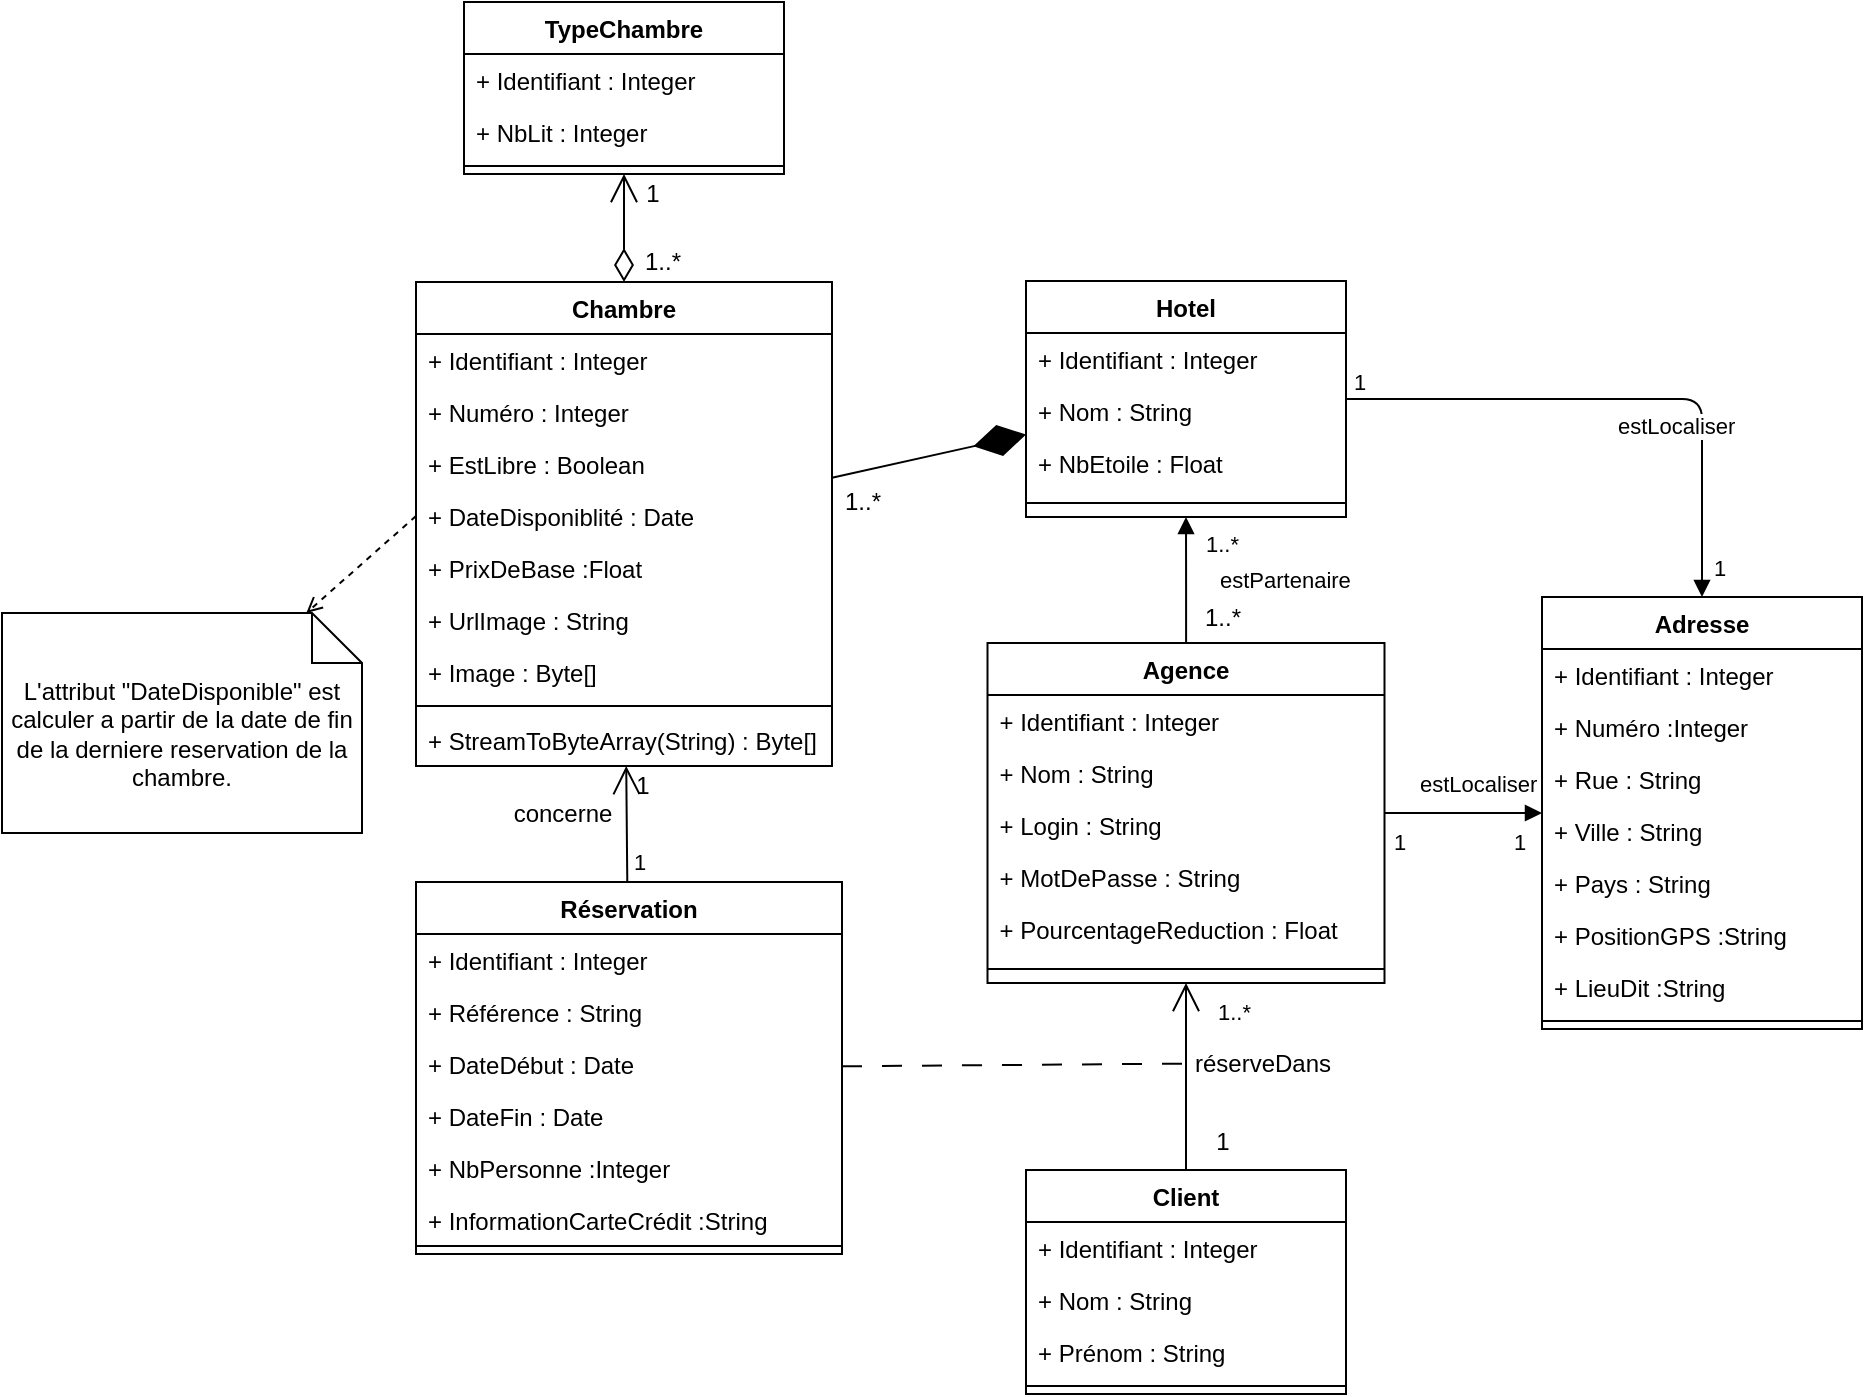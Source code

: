 <mxfile version="14.5.1" type="device"><diagram id="mG7_hMWHH8KBqK3ZhW5U" name="Page-1"><mxGraphModel dx="2249" dy="2001" grid="1" gridSize="10" guides="1" tooltips="1" connect="1" arrows="1" fold="1" page="1" pageScale="1" pageWidth="827" pageHeight="1169" math="0" shadow="0"><root><mxCell id="0"/><mxCell id="1" parent="0"/><mxCell id="yw7447V4Fgv1n0WH2gZE-52" value="1" style="edgeLabel;resizable=0;html=1;align=left;verticalAlign=bottom;" parent="1" connectable="0" vertex="1"><mxGeometry x="300" y="7.5" as="geometry"><mxPoint x="124" y="131" as="offset"/></mxGeometry></mxCell><mxCell id="yw7447V4Fgv1n0WH2gZE-69" value="Hotel" style="swimlane;fontStyle=1;align=center;verticalAlign=top;childLayout=stackLayout;horizontal=1;startSize=26;horizontalStack=0;resizeParent=1;resizeParentMax=0;resizeLast=0;collapsible=1;marginBottom=0;" parent="1" vertex="1"><mxGeometry x="262" y="79.5" width="160" height="118" as="geometry"/></mxCell><mxCell id="yw7447V4Fgv1n0WH2gZE-70" value="+ Identifiant : Integer" style="text;strokeColor=none;fillColor=none;align=left;verticalAlign=top;spacingLeft=4;spacingRight=4;overflow=hidden;rotatable=0;points=[[0,0.5],[1,0.5]];portConstraint=eastwest;" parent="yw7447V4Fgv1n0WH2gZE-69" vertex="1"><mxGeometry y="26" width="160" height="26" as="geometry"/></mxCell><mxCell id="yw7447V4Fgv1n0WH2gZE-71" value="+ Nom : String" style="text;strokeColor=none;fillColor=none;align=left;verticalAlign=top;spacingLeft=4;spacingRight=4;overflow=hidden;rotatable=0;points=[[0,0.5],[1,0.5]];portConstraint=eastwest;" parent="yw7447V4Fgv1n0WH2gZE-69" vertex="1"><mxGeometry y="52" width="160" height="26" as="geometry"/></mxCell><mxCell id="yw7447V4Fgv1n0WH2gZE-72" value="+ NbEtoile : Float" style="text;strokeColor=none;fillColor=none;align=left;verticalAlign=top;spacingLeft=4;spacingRight=4;overflow=hidden;rotatable=0;points=[[0,0.5],[1,0.5]];portConstraint=eastwest;" parent="yw7447V4Fgv1n0WH2gZE-69" vertex="1"><mxGeometry y="78" width="160" height="26" as="geometry"/></mxCell><mxCell id="yw7447V4Fgv1n0WH2gZE-73" value="" style="line;strokeWidth=1;fillColor=none;align=left;verticalAlign=middle;spacingTop=-1;spacingLeft=3;spacingRight=3;rotatable=0;labelPosition=right;points=[];portConstraint=eastwest;" parent="yw7447V4Fgv1n0WH2gZE-69" vertex="1"><mxGeometry y="104" width="160" height="14" as="geometry"/></mxCell><mxCell id="yw7447V4Fgv1n0WH2gZE-74" value="Chambre" style="swimlane;fontStyle=1;align=center;verticalAlign=top;childLayout=stackLayout;horizontal=1;startSize=26;horizontalStack=0;resizeParent=1;resizeParentMax=0;resizeLast=0;collapsible=1;marginBottom=0;" parent="1" vertex="1"><mxGeometry x="-43" y="80" width="208" height="242" as="geometry"/></mxCell><mxCell id="yw7447V4Fgv1n0WH2gZE-147" value="+ Identifiant : Integer" style="text;strokeColor=none;fillColor=none;align=left;verticalAlign=top;spacingLeft=4;spacingRight=4;overflow=hidden;rotatable=0;points=[[0,0.5],[1,0.5]];portConstraint=eastwest;" parent="yw7447V4Fgv1n0WH2gZE-74" vertex="1"><mxGeometry y="26" width="208" height="26" as="geometry"/></mxCell><mxCell id="yw7447V4Fgv1n0WH2gZE-75" value="+ Numéro : Integer" style="text;strokeColor=none;fillColor=none;align=left;verticalAlign=top;spacingLeft=4;spacingRight=4;overflow=hidden;rotatable=0;points=[[0,0.5],[1,0.5]];portConstraint=eastwest;" parent="yw7447V4Fgv1n0WH2gZE-74" vertex="1"><mxGeometry y="52" width="208" height="26" as="geometry"/></mxCell><mxCell id="yw7447V4Fgv1n0WH2gZE-148" value="+ EstLibre : Boolean" style="text;strokeColor=none;fillColor=none;align=left;verticalAlign=top;spacingLeft=4;spacingRight=4;overflow=hidden;rotatable=0;points=[[0,0.5],[1,0.5]];portConstraint=eastwest;" parent="yw7447V4Fgv1n0WH2gZE-74" vertex="1"><mxGeometry y="78" width="208" height="26" as="geometry"/></mxCell><mxCell id="yw7447V4Fgv1n0WH2gZE-149" value="+ DateDisponiblité : Date" style="text;strokeColor=none;fillColor=none;align=left;verticalAlign=top;spacingLeft=4;spacingRight=4;overflow=hidden;rotatable=0;points=[[0,0.5],[1,0.5]];portConstraint=eastwest;" parent="yw7447V4Fgv1n0WH2gZE-74" vertex="1"><mxGeometry y="104" width="208" height="26" as="geometry"/></mxCell><mxCell id="yw7447V4Fgv1n0WH2gZE-77" value="+ PrixDeBase :Float" style="text;strokeColor=none;fillColor=none;align=left;verticalAlign=top;spacingLeft=4;spacingRight=4;overflow=hidden;rotatable=0;points=[[0,0.5],[1,0.5]];portConstraint=eastwest;" parent="yw7447V4Fgv1n0WH2gZE-74" vertex="1"><mxGeometry y="130" width="208" height="26" as="geometry"/></mxCell><mxCell id="JUW9n3Gsa70kcZ7FCc2Q-2" value="+ UrlImage : String" style="text;strokeColor=none;fillColor=none;align=left;verticalAlign=top;spacingLeft=4;spacingRight=4;overflow=hidden;rotatable=0;points=[[0,0.5],[1,0.5]];portConstraint=eastwest;" vertex="1" parent="yw7447V4Fgv1n0WH2gZE-74"><mxGeometry y="156" width="208" height="26" as="geometry"/></mxCell><mxCell id="JUW9n3Gsa70kcZ7FCc2Q-3" value="+ Image : Byte[]" style="text;strokeColor=none;fillColor=none;align=left;verticalAlign=top;spacingLeft=4;spacingRight=4;overflow=hidden;rotatable=0;points=[[0,0.5],[1,0.5]];portConstraint=eastwest;" vertex="1" parent="yw7447V4Fgv1n0WH2gZE-74"><mxGeometry y="182" width="208" height="26" as="geometry"/></mxCell><mxCell id="yw7447V4Fgv1n0WH2gZE-78" value="" style="line;strokeWidth=1;fillColor=none;align=left;verticalAlign=middle;spacingTop=-1;spacingLeft=3;spacingRight=3;rotatable=0;labelPosition=right;points=[];portConstraint=eastwest;" parent="yw7447V4Fgv1n0WH2gZE-74" vertex="1"><mxGeometry y="208" width="208" height="8" as="geometry"/></mxCell><mxCell id="JUW9n3Gsa70kcZ7FCc2Q-4" value="+ StreamToByteArray(String) : Byte[]" style="text;strokeColor=none;fillColor=none;align=left;verticalAlign=top;spacingLeft=4;spacingRight=4;overflow=hidden;rotatable=0;points=[[0,0.5],[1,0.5]];portConstraint=eastwest;" vertex="1" parent="yw7447V4Fgv1n0WH2gZE-74"><mxGeometry y="216" width="208" height="26" as="geometry"/></mxCell><mxCell id="yw7447V4Fgv1n0WH2gZE-79" value="" style="endArrow=diamondThin;endFill=1;endSize=24;html=1;" parent="1" source="yw7447V4Fgv1n0WH2gZE-74" target="yw7447V4Fgv1n0WH2gZE-69" edge="1"><mxGeometry width="160" relative="1" as="geometry"><mxPoint x="442" y="53" as="sourcePoint"/><mxPoint x="602" y="53" as="targetPoint"/></mxGeometry></mxCell><mxCell id="yw7447V4Fgv1n0WH2gZE-80" value="1..*" style="text;html=1;align=center;verticalAlign=middle;resizable=0;points=[];autosize=1;" parent="1" vertex="1"><mxGeometry x="165" y="180" width="30" height="20" as="geometry"/></mxCell><mxCell id="yw7447V4Fgv1n0WH2gZE-81" value="Réservation" style="swimlane;fontStyle=1;align=center;verticalAlign=top;childLayout=stackLayout;horizontal=1;startSize=26;horizontalStack=0;resizeParent=1;resizeParentMax=0;resizeLast=0;collapsible=1;marginBottom=0;" parent="1" vertex="1"><mxGeometry x="-43" y="380" width="213" height="186" as="geometry"/></mxCell><mxCell id="yw7447V4Fgv1n0WH2gZE-82" value="+ Identifiant : Integer" style="text;strokeColor=none;fillColor=none;align=left;verticalAlign=top;spacingLeft=4;spacingRight=4;overflow=hidden;rotatable=0;points=[[0,0.5],[1,0.5]];portConstraint=eastwest;" parent="yw7447V4Fgv1n0WH2gZE-81" vertex="1"><mxGeometry y="26" width="213" height="26" as="geometry"/></mxCell><mxCell id="RLBl-V-DH4Nn99buZbuk-1" value="+ Référence : String" style="text;strokeColor=none;fillColor=none;align=left;verticalAlign=top;spacingLeft=4;spacingRight=4;overflow=hidden;rotatable=0;points=[[0,0.5],[1,0.5]];portConstraint=eastwest;" parent="yw7447V4Fgv1n0WH2gZE-81" vertex="1"><mxGeometry y="52" width="213" height="26" as="geometry"/></mxCell><mxCell id="yw7447V4Fgv1n0WH2gZE-83" value="+ DateDébut : Date" style="text;strokeColor=none;fillColor=none;align=left;verticalAlign=top;spacingLeft=4;spacingRight=4;overflow=hidden;rotatable=0;points=[[0,0.5],[1,0.5]];portConstraint=eastwest;" parent="yw7447V4Fgv1n0WH2gZE-81" vertex="1"><mxGeometry y="78" width="213" height="26" as="geometry"/></mxCell><mxCell id="yw7447V4Fgv1n0WH2gZE-84" value="+ DateFin : Date" style="text;strokeColor=none;fillColor=none;align=left;verticalAlign=top;spacingLeft=4;spacingRight=4;overflow=hidden;rotatable=0;points=[[0,0.5],[1,0.5]];portConstraint=eastwest;" parent="yw7447V4Fgv1n0WH2gZE-81" vertex="1"><mxGeometry y="104" width="213" height="26" as="geometry"/></mxCell><mxCell id="yw7447V4Fgv1n0WH2gZE-85" value="+ NbPersonne :Integer" style="text;strokeColor=none;fillColor=none;align=left;verticalAlign=top;spacingLeft=4;spacingRight=4;overflow=hidden;rotatable=0;points=[[0,0.5],[1,0.5]];portConstraint=eastwest;" parent="yw7447V4Fgv1n0WH2gZE-81" vertex="1"><mxGeometry y="130" width="213" height="26" as="geometry"/></mxCell><mxCell id="yw7447V4Fgv1n0WH2gZE-86" value="+ InformationCarteCrédit :String" style="text;strokeColor=none;fillColor=none;align=left;verticalAlign=top;spacingLeft=4;spacingRight=4;overflow=hidden;rotatable=0;points=[[0,0.5],[1,0.5]];portConstraint=eastwest;" parent="yw7447V4Fgv1n0WH2gZE-81" vertex="1"><mxGeometry y="156" width="213" height="22" as="geometry"/></mxCell><mxCell id="yw7447V4Fgv1n0WH2gZE-87" value="" style="line;strokeWidth=1;fillColor=none;align=left;verticalAlign=middle;spacingTop=-1;spacingLeft=3;spacingRight=3;rotatable=0;labelPosition=right;points=[];portConstraint=eastwest;" parent="yw7447V4Fgv1n0WH2gZE-81" vertex="1"><mxGeometry y="178" width="213" height="8" as="geometry"/></mxCell><mxCell id="yw7447V4Fgv1n0WH2gZE-88" value="Client" style="swimlane;fontStyle=1;align=center;verticalAlign=top;childLayout=stackLayout;horizontal=1;startSize=26;horizontalStack=0;resizeParent=1;resizeParentMax=0;resizeLast=0;collapsible=1;marginBottom=0;" parent="1" vertex="1"><mxGeometry x="262" y="524" width="160" height="112" as="geometry"/></mxCell><mxCell id="yw7447V4Fgv1n0WH2gZE-89" value="+ Identifiant : Integer" style="text;strokeColor=none;fillColor=none;align=left;verticalAlign=top;spacingLeft=4;spacingRight=4;overflow=hidden;rotatable=0;points=[[0,0.5],[1,0.5]];portConstraint=eastwest;" parent="yw7447V4Fgv1n0WH2gZE-88" vertex="1"><mxGeometry y="26" width="160" height="26" as="geometry"/></mxCell><mxCell id="yw7447V4Fgv1n0WH2gZE-90" value="+ Nom : String" style="text;strokeColor=none;fillColor=none;align=left;verticalAlign=top;spacingLeft=4;spacingRight=4;overflow=hidden;rotatable=0;points=[[0,0.5],[1,0.5]];portConstraint=eastwest;" parent="yw7447V4Fgv1n0WH2gZE-88" vertex="1"><mxGeometry y="52" width="160" height="26" as="geometry"/></mxCell><mxCell id="yw7447V4Fgv1n0WH2gZE-91" value="+ Prénom : String" style="text;strokeColor=none;fillColor=none;align=left;verticalAlign=top;spacingLeft=4;spacingRight=4;overflow=hidden;rotatable=0;points=[[0,0.5],[1,0.5]];portConstraint=eastwest;" parent="yw7447V4Fgv1n0WH2gZE-88" vertex="1"><mxGeometry y="78" width="160" height="26" as="geometry"/></mxCell><mxCell id="yw7447V4Fgv1n0WH2gZE-92" value="" style="line;strokeWidth=1;fillColor=none;align=left;verticalAlign=middle;spacingTop=-1;spacingLeft=3;spacingRight=3;rotatable=0;labelPosition=right;points=[];portConstraint=eastwest;" parent="yw7447V4Fgv1n0WH2gZE-88" vertex="1"><mxGeometry y="104" width="160" height="8" as="geometry"/></mxCell><mxCell id="yw7447V4Fgv1n0WH2gZE-93" value="" style="endArrow=open;endFill=1;endSize=12;html=1;" parent="1" source="yw7447V4Fgv1n0WH2gZE-88" target="yw7447V4Fgv1n0WH2gZE-98" edge="1"><mxGeometry width="160" relative="1" as="geometry"><mxPoint x="517" y="740.5" as="sourcePoint"/><mxPoint x="387" y="743.5" as="targetPoint"/></mxGeometry></mxCell><mxCell id="yw7447V4Fgv1n0WH2gZE-95" value="1..*" style="text;html=1;align=center;verticalAlign=middle;resizable=0;points=[];autosize=1;" parent="1" vertex="1"><mxGeometry x="345" y="237.5" width="30" height="20" as="geometry"/></mxCell><mxCell id="yw7447V4Fgv1n0WH2gZE-96" value="réserveDans" style="text;html=1;align=center;verticalAlign=middle;resizable=0;points=[];autosize=1;" parent="1" vertex="1"><mxGeometry x="340" y="460.5" width="80" height="20" as="geometry"/></mxCell><mxCell id="yw7447V4Fgv1n0WH2gZE-98" value="Agence" style="swimlane;fontStyle=1;align=center;verticalAlign=top;childLayout=stackLayout;horizontal=1;startSize=26;horizontalStack=0;resizeParent=1;resizeParentMax=0;resizeLast=0;collapsible=1;marginBottom=0;" parent="1" vertex="1"><mxGeometry x="242.75" y="260.5" width="198.5" height="170" as="geometry"/></mxCell><mxCell id="yw7447V4Fgv1n0WH2gZE-99" value="+ Identifiant : Integer" style="text;strokeColor=none;fillColor=none;align=left;verticalAlign=top;spacingLeft=4;spacingRight=4;overflow=hidden;rotatable=0;points=[[0,0.5],[1,0.5]];portConstraint=eastwest;" parent="yw7447V4Fgv1n0WH2gZE-98" vertex="1"><mxGeometry y="26" width="198.5" height="26" as="geometry"/></mxCell><mxCell id="yw7447V4Fgv1n0WH2gZE-100" value="+ Nom : String" style="text;strokeColor=none;fillColor=none;align=left;verticalAlign=top;spacingLeft=4;spacingRight=4;overflow=hidden;rotatable=0;points=[[0,0.5],[1,0.5]];portConstraint=eastwest;" parent="yw7447V4Fgv1n0WH2gZE-98" vertex="1"><mxGeometry y="52" width="198.5" height="26" as="geometry"/></mxCell><mxCell id="yw7447V4Fgv1n0WH2gZE-101" value="+ Login : String" style="text;strokeColor=none;fillColor=none;align=left;verticalAlign=top;spacingLeft=4;spacingRight=4;overflow=hidden;rotatable=0;points=[[0,0.5],[1,0.5]];portConstraint=eastwest;" parent="yw7447V4Fgv1n0WH2gZE-98" vertex="1"><mxGeometry y="78" width="198.5" height="26" as="geometry"/></mxCell><mxCell id="yw7447V4Fgv1n0WH2gZE-102" value="+ MotDePasse : String" style="text;strokeColor=none;fillColor=none;align=left;verticalAlign=top;spacingLeft=4;spacingRight=4;overflow=hidden;rotatable=0;points=[[0,0.5],[1,0.5]];portConstraint=eastwest;" parent="yw7447V4Fgv1n0WH2gZE-98" vertex="1"><mxGeometry y="104" width="198.5" height="26" as="geometry"/></mxCell><mxCell id="yw7447V4Fgv1n0WH2gZE-123" value="+ PourcentageReduction : Float" style="text;strokeColor=none;fillColor=none;align=left;verticalAlign=top;spacingLeft=4;spacingRight=4;overflow=hidden;rotatable=0;points=[[0,0.5],[1,0.5]];portConstraint=eastwest;" parent="yw7447V4Fgv1n0WH2gZE-98" vertex="1"><mxGeometry y="130" width="198.5" height="26" as="geometry"/></mxCell><mxCell id="yw7447V4Fgv1n0WH2gZE-103" value="" style="line;strokeWidth=1;fillColor=none;align=left;verticalAlign=middle;spacingTop=-1;spacingLeft=3;spacingRight=3;rotatable=0;labelPosition=right;points=[];portConstraint=eastwest;" parent="yw7447V4Fgv1n0WH2gZE-98" vertex="1"><mxGeometry y="156" width="198.5" height="14" as="geometry"/></mxCell><mxCell id="yw7447V4Fgv1n0WH2gZE-104" value="1" style="text;html=1;align=center;verticalAlign=middle;resizable=0;points=[];autosize=1;" parent="1" vertex="1"><mxGeometry x="60" y="322" width="20" height="20" as="geometry"/></mxCell><mxCell id="yw7447V4Fgv1n0WH2gZE-105" value="concerne" style="text;html=1;align=center;verticalAlign=middle;resizable=0;points=[];autosize=1;" parent="1" vertex="1"><mxGeometry y="335.5" width="60" height="20" as="geometry"/></mxCell><mxCell id="yw7447V4Fgv1n0WH2gZE-106" value="" style="endArrow=open;endFill=1;endSize=12;html=1;" parent="1" source="yw7447V4Fgv1n0WH2gZE-81" target="yw7447V4Fgv1n0WH2gZE-74" edge="1"><mxGeometry width="160" relative="1" as="geometry"><mxPoint x="302" y="733.0" as="sourcePoint"/><mxPoint x="207" y="563" as="targetPoint"/></mxGeometry></mxCell><mxCell id="yw7447V4Fgv1n0WH2gZE-107" value="estPartenaire" style="endArrow=block;endFill=1;html=1;edgeStyle=orthogonalEdgeStyle;align=left;verticalAlign=top;fillColor=#FFFFFF;" parent="1" source="yw7447V4Fgv1n0WH2gZE-98" target="yw7447V4Fgv1n0WH2gZE-69" edge="1"><mxGeometry x="0.429" y="-15" relative="1" as="geometry"><mxPoint x="677" y="310.5" as="sourcePoint"/><mxPoint x="837" y="310.5" as="targetPoint"/><mxPoint as="offset"/></mxGeometry></mxCell><mxCell id="yw7447V4Fgv1n0WH2gZE-108" value="Adresse" style="swimlane;fontStyle=1;align=center;verticalAlign=top;childLayout=stackLayout;horizontal=1;startSize=26;horizontalStack=0;resizeParent=1;resizeParentMax=0;resizeLast=0;collapsible=1;marginBottom=0;" parent="1" vertex="1"><mxGeometry x="520" y="237.5" width="160" height="216" as="geometry"/></mxCell><mxCell id="yw7447V4Fgv1n0WH2gZE-109" value="+ Identifiant : Integer" style="text;strokeColor=none;fillColor=none;align=left;verticalAlign=top;spacingLeft=4;spacingRight=4;overflow=hidden;rotatable=0;points=[[0,0.5],[1,0.5]];portConstraint=eastwest;" parent="yw7447V4Fgv1n0WH2gZE-108" vertex="1"><mxGeometry y="26" width="160" height="26" as="geometry"/></mxCell><mxCell id="yw7447V4Fgv1n0WH2gZE-110" value="+ Numéro :Integer" style="text;strokeColor=none;fillColor=none;align=left;verticalAlign=top;spacingLeft=4;spacingRight=4;overflow=hidden;rotatable=0;points=[[0,0.5],[1,0.5]];portConstraint=eastwest;" parent="yw7447V4Fgv1n0WH2gZE-108" vertex="1"><mxGeometry y="52" width="160" height="26" as="geometry"/></mxCell><mxCell id="yw7447V4Fgv1n0WH2gZE-111" value="+ Rue : String" style="text;strokeColor=none;fillColor=none;align=left;verticalAlign=top;spacingLeft=4;spacingRight=4;overflow=hidden;rotatable=0;points=[[0,0.5],[1,0.5]];portConstraint=eastwest;" parent="yw7447V4Fgv1n0WH2gZE-108" vertex="1"><mxGeometry y="78" width="160" height="26" as="geometry"/></mxCell><mxCell id="yw7447V4Fgv1n0WH2gZE-112" value="+ Ville : String" style="text;strokeColor=none;fillColor=none;align=left;verticalAlign=top;spacingLeft=4;spacingRight=4;overflow=hidden;rotatable=0;points=[[0,0.5],[1,0.5]];portConstraint=eastwest;" parent="yw7447V4Fgv1n0WH2gZE-108" vertex="1"><mxGeometry y="104" width="160" height="26" as="geometry"/></mxCell><mxCell id="yw7447V4Fgv1n0WH2gZE-113" value="+ Pays : String" style="text;strokeColor=none;fillColor=none;align=left;verticalAlign=top;spacingLeft=4;spacingRight=4;overflow=hidden;rotatable=0;points=[[0,0.5],[1,0.5]];portConstraint=eastwest;" parent="yw7447V4Fgv1n0WH2gZE-108" vertex="1"><mxGeometry y="130" width="160" height="26" as="geometry"/></mxCell><mxCell id="yw7447V4Fgv1n0WH2gZE-114" value="+ PositionGPS :String" style="text;strokeColor=none;fillColor=none;align=left;verticalAlign=top;spacingLeft=4;spacingRight=4;overflow=hidden;rotatable=0;points=[[0,0.5],[1,0.5]];portConstraint=eastwest;" parent="yw7447V4Fgv1n0WH2gZE-108" vertex="1"><mxGeometry y="156" width="160" height="26" as="geometry"/></mxCell><mxCell id="yw7447V4Fgv1n0WH2gZE-115" value="+ LieuDit :String" style="text;strokeColor=none;fillColor=none;align=left;verticalAlign=top;spacingLeft=4;spacingRight=4;overflow=hidden;rotatable=0;points=[[0,0.5],[1,0.5]];portConstraint=eastwest;" parent="yw7447V4Fgv1n0WH2gZE-108" vertex="1"><mxGeometry y="182" width="160" height="26" as="geometry"/></mxCell><mxCell id="yw7447V4Fgv1n0WH2gZE-116" value="" style="line;strokeWidth=1;fillColor=none;align=left;verticalAlign=middle;spacingTop=-1;spacingLeft=3;spacingRight=3;rotatable=0;labelPosition=right;points=[];portConstraint=eastwest;" parent="yw7447V4Fgv1n0WH2gZE-108" vertex="1"><mxGeometry y="208" width="160" height="8" as="geometry"/></mxCell><mxCell id="yw7447V4Fgv1n0WH2gZE-117" value="estLocaliser" style="endArrow=block;endFill=1;html=1;edgeStyle=orthogonalEdgeStyle;align=left;verticalAlign=top;fillColor=#FFFFFF;" parent="1" source="yw7447V4Fgv1n0WH2gZE-69" target="yw7447V4Fgv1n0WH2gZE-108" edge="1"><mxGeometry x="-0.032" relative="1" as="geometry"><mxPoint x="587" y="293" as="sourcePoint"/><mxPoint x="747" y="293" as="targetPoint"/><mxPoint as="offset"/></mxGeometry></mxCell><mxCell id="yw7447V4Fgv1n0WH2gZE-118" value="1..*" style="edgeLabel;resizable=0;html=1;align=left;verticalAlign=bottom;" parent="yw7447V4Fgv1n0WH2gZE-117" connectable="0" vertex="1"><mxGeometry x="-1" relative="1" as="geometry"><mxPoint x="-72" y="81.49" as="offset"/></mxGeometry></mxCell><mxCell id="yw7447V4Fgv1n0WH2gZE-119" value="1" style="edgeLabel;resizable=0;html=1;align=left;verticalAlign=bottom;" parent="1" connectable="0" vertex="1"><mxGeometry x="-60" y="247.5" as="geometry"><mxPoint x="124" y="131" as="offset"/></mxGeometry></mxCell><mxCell id="yw7447V4Fgv1n0WH2gZE-120" value="" style="endArrow=none;startArrow=none;endFill=0;startFill=0;endSize=8;html=1;verticalAlign=bottom;dashed=1;labelBackgroundColor=none;dashPattern=10 10;fillColor=#FFFFFF;" parent="1" source="yw7447V4Fgv1n0WH2gZE-81" edge="1" target="yw7447V4Fgv1n0WH2gZE-96"><mxGeometry width="160" relative="1" as="geometry"><mxPoint x="347" y="522.5" as="sourcePoint"/><mxPoint x="340" y="460" as="targetPoint"/></mxGeometry></mxCell><mxCell id="yw7447V4Fgv1n0WH2gZE-121" value="estLocaliser" style="endArrow=block;endFill=1;html=1;edgeStyle=orthogonalEdgeStyle;align=left;verticalAlign=top;fillColor=#FFFFFF;" parent="1" source="yw7447V4Fgv1n0WH2gZE-98" target="yw7447V4Fgv1n0WH2gZE-108" edge="1"><mxGeometry x="0.183" y="42" relative="1" as="geometry"><mxPoint x="397" y="340.5" as="sourcePoint"/><mxPoint x="530" y="345.5" as="targetPoint"/><mxPoint x="-31" y="14" as="offset"/></mxGeometry></mxCell><mxCell id="yw7447V4Fgv1n0WH2gZE-129" value="TypeChambre" style="swimlane;fontStyle=1;align=center;verticalAlign=top;childLayout=stackLayout;horizontal=1;startSize=26;horizontalStack=0;resizeParent=1;resizeParentMax=0;resizeLast=0;collapsible=1;marginBottom=0;" parent="1" vertex="1"><mxGeometry x="-19" y="-60" width="160" height="86" as="geometry"/></mxCell><mxCell id="JUW9n3Gsa70kcZ7FCc2Q-1" value="+ Identifiant : Integer" style="text;strokeColor=none;fillColor=none;align=left;verticalAlign=top;spacingLeft=4;spacingRight=4;overflow=hidden;rotatable=0;points=[[0,0.5],[1,0.5]];portConstraint=eastwest;" vertex="1" parent="yw7447V4Fgv1n0WH2gZE-129"><mxGeometry y="26" width="160" height="26" as="geometry"/></mxCell><mxCell id="yw7447V4Fgv1n0WH2gZE-130" value="+ NbLit : Integer" style="text;strokeColor=none;fillColor=none;align=left;verticalAlign=top;spacingLeft=4;spacingRight=4;overflow=hidden;rotatable=0;points=[[0,0.5],[1,0.5]];portConstraint=eastwest;" parent="yw7447V4Fgv1n0WH2gZE-129" vertex="1"><mxGeometry y="52" width="160" height="26" as="geometry"/></mxCell><mxCell id="yw7447V4Fgv1n0WH2gZE-131" value="" style="line;strokeWidth=1;fillColor=none;align=left;verticalAlign=middle;spacingTop=-1;spacingLeft=3;spacingRight=3;rotatable=0;labelPosition=right;points=[];portConstraint=eastwest;" parent="yw7447V4Fgv1n0WH2gZE-129" vertex="1"><mxGeometry y="78" width="160" height="8" as="geometry"/></mxCell><mxCell id="yw7447V4Fgv1n0WH2gZE-135" value="" style="endArrow=open;html=1;endSize=12;startArrow=diamondThin;startSize=14;startFill=0;edgeStyle=orthogonalEdgeStyle;align=left;verticalAlign=bottom;fillColor=#FFFFFF;" parent="1" source="yw7447V4Fgv1n0WH2gZE-74" target="yw7447V4Fgv1n0WH2gZE-129" edge="1"><mxGeometry x="-0.628" y="-5" relative="1" as="geometry"><mxPoint x="100" y="210" as="sourcePoint"/><mxPoint x="260" y="210" as="targetPoint"/><mxPoint as="offset"/></mxGeometry></mxCell><mxCell id="yw7447V4Fgv1n0WH2gZE-150" value="L'attribut &quot;DateDisponible&quot; est calculer a partir de la date de fin de la derniere reservation de la chambre." style="shape=note2;boundedLbl=1;whiteSpace=wrap;html=1;size=25;verticalAlign=top;align=center;" parent="1" vertex="1"><mxGeometry x="-250" y="245.5" width="180" height="110" as="geometry"/></mxCell><mxCell id="yw7447V4Fgv1n0WH2gZE-151" value="" style="endArrow=open;html=1;rounded=0;align=center;verticalAlign=bottom;dashed=1;endFill=0;labelBackgroundColor=none;fillColor=#FFFFFF;exitX=0;exitY=0.5;exitDx=0;exitDy=0;" parent="1" source="yw7447V4Fgv1n0WH2gZE-149" target="yw7447V4Fgv1n0WH2gZE-150" edge="1"><mxGeometry relative="1" as="geometry"><mxPoint x="-260" y="290" as="sourcePoint"/><mxPoint x="-110.24" y="412" as="targetPoint"/></mxGeometry></mxCell><mxCell id="yw7447V4Fgv1n0WH2gZE-152" value="" style="resizable=0;html=1;align=center;verticalAlign=top;labelBackgroundColor=none;" parent="yw7447V4Fgv1n0WH2gZE-151" connectable="0" vertex="1"><mxGeometry relative="1" as="geometry"/></mxCell><mxCell id="RLBl-V-DH4Nn99buZbuk-2" value="1" style="text;html=1;align=center;verticalAlign=middle;resizable=0;points=[];autosize=1;" parent="1" vertex="1"><mxGeometry x="65" y="26" width="20" height="20" as="geometry"/></mxCell><mxCell id="JUW9n3Gsa70kcZ7FCc2Q-6" value="1..*" style="text;html=1;align=center;verticalAlign=middle;resizable=0;points=[];autosize=1;" vertex="1" parent="1"><mxGeometry x="65" y="60" width="30" height="20" as="geometry"/></mxCell><mxCell id="JUW9n3Gsa70kcZ7FCc2Q-7" value="1" style="edgeLabel;resizable=0;html=1;align=left;verticalAlign=bottom;" connectable="0" vertex="1" parent="1"><mxGeometry x="480" y="100" as="geometry"><mxPoint x="124" y="131" as="offset"/></mxGeometry></mxCell><mxCell id="JUW9n3Gsa70kcZ7FCc2Q-8" value="1" style="edgeLabel;resizable=0;html=1;align=left;verticalAlign=bottom;" connectable="0" vertex="1" parent="1"><mxGeometry x="320" y="237.5" as="geometry"><mxPoint x="124" y="131" as="offset"/></mxGeometry></mxCell><mxCell id="JUW9n3Gsa70kcZ7FCc2Q-9" value="1" style="edgeLabel;resizable=0;html=1;align=left;verticalAlign=bottom;" connectable="0" vertex="1" parent="1"><mxGeometry x="380" y="237.5" as="geometry"><mxPoint x="124" y="131" as="offset"/></mxGeometry></mxCell><mxCell id="JUW9n3Gsa70kcZ7FCc2Q-11" value="1..*" style="edgeLabel;resizable=0;html=1;align=left;verticalAlign=bottom;" connectable="0" vertex="1" parent="1"><mxGeometry x="232" y="322" as="geometry"><mxPoint x="124" y="131" as="offset"/></mxGeometry></mxCell><mxCell id="JUW9n3Gsa70kcZ7FCc2Q-12" value="1" style="text;html=1;align=center;verticalAlign=middle;resizable=0;points=[];autosize=1;" vertex="1" parent="1"><mxGeometry x="350" y="500" width="20" height="20" as="geometry"/></mxCell></root></mxGraphModel></diagram></mxfile>